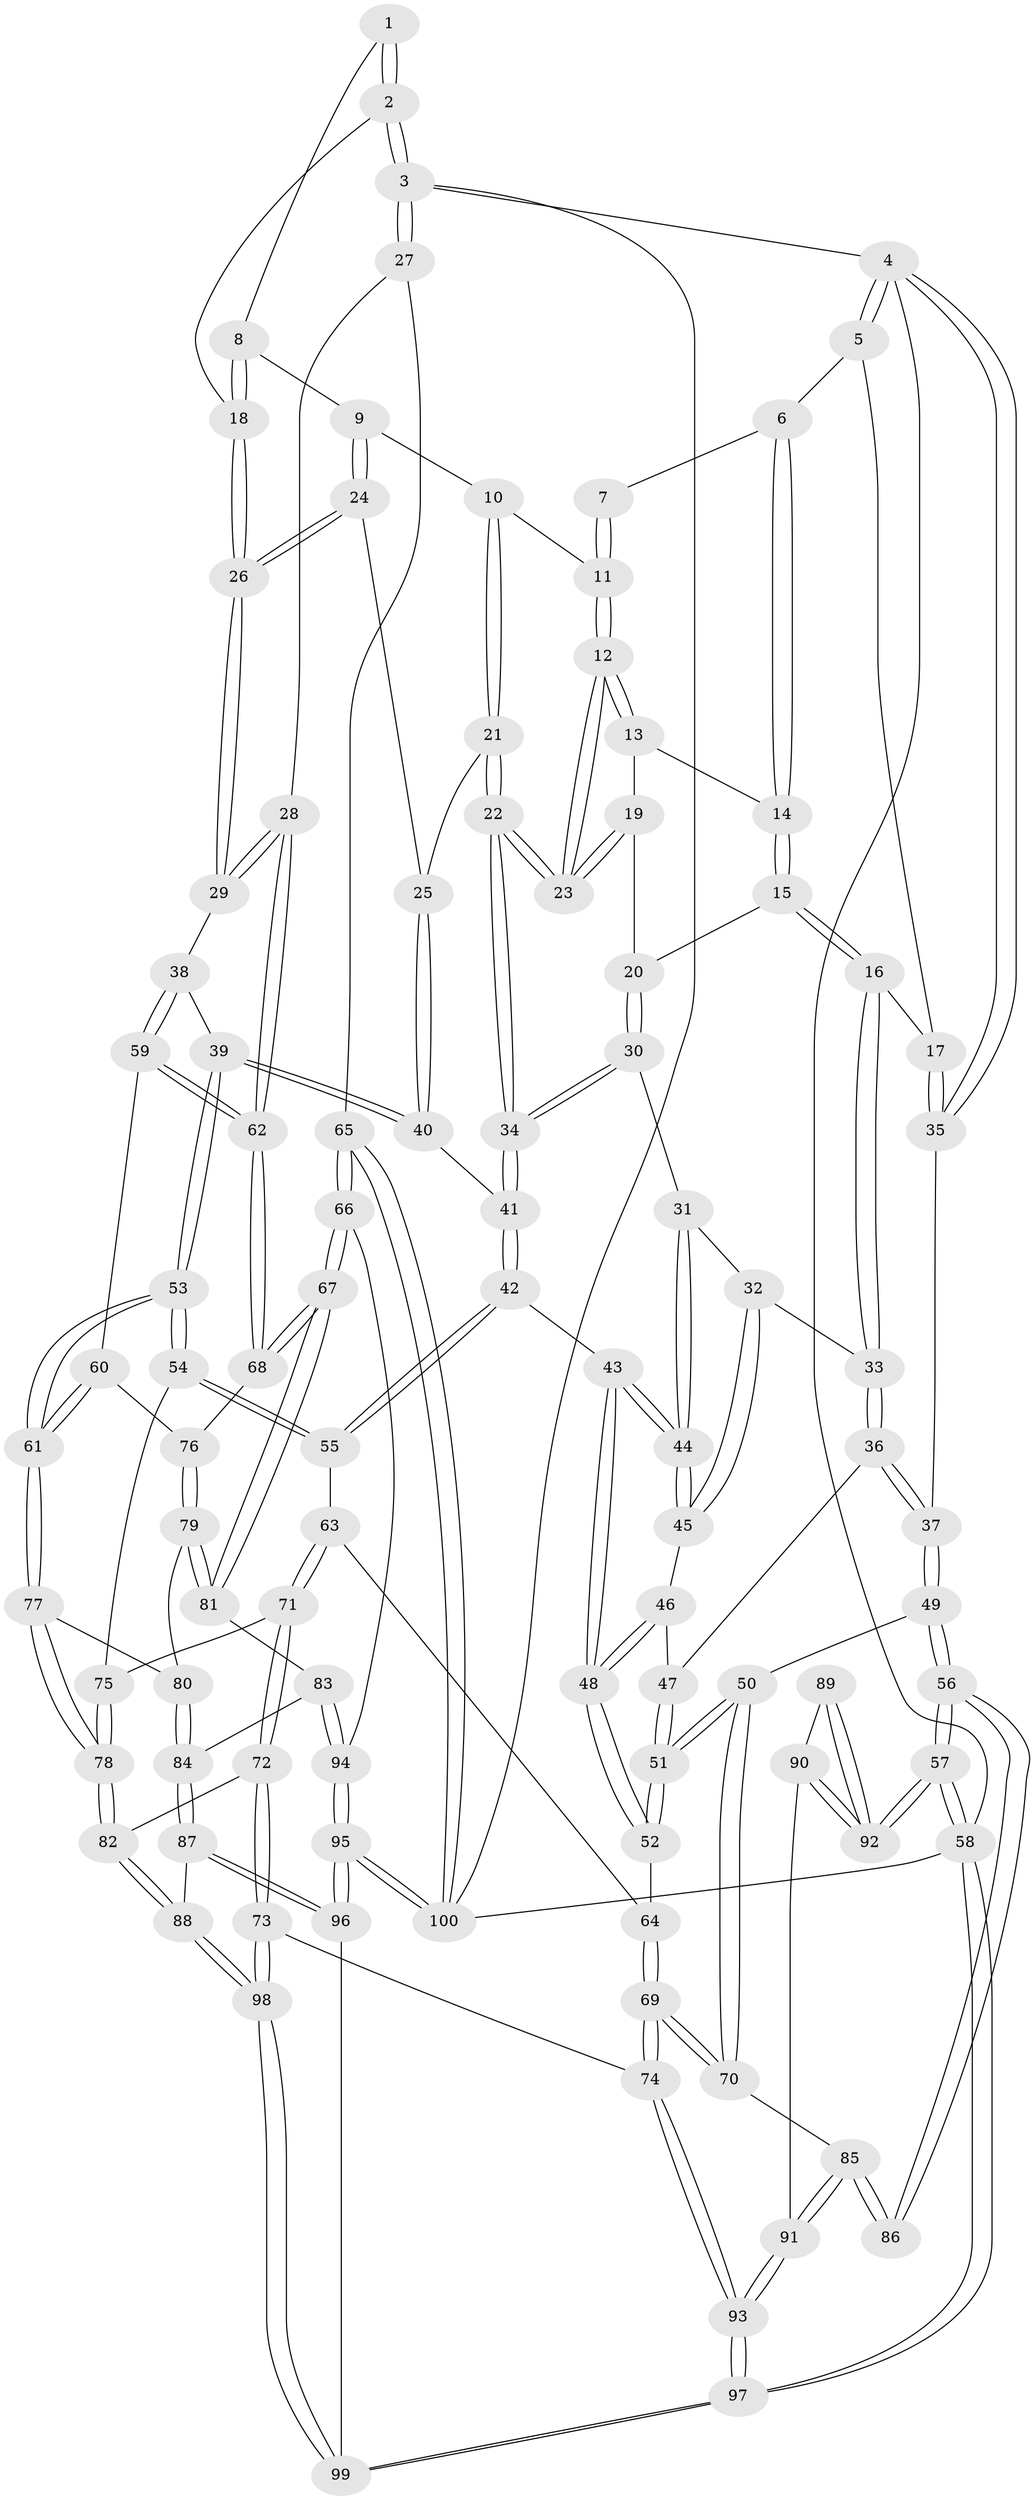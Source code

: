 // Generated by graph-tools (version 1.1) at 2025/51/03/09/25 03:51:05]
// undirected, 100 vertices, 247 edges
graph export_dot {
graph [start="1"]
  node [color=gray90,style=filled];
  1 [pos="+0.8326013506250308+0"];
  2 [pos="+1+0"];
  3 [pos="+1+0"];
  4 [pos="+0+0"];
  5 [pos="+0.26084404334148065+0"];
  6 [pos="+0.44908585807030876+0"];
  7 [pos="+0.46019300398870827+0"];
  8 [pos="+0.7928195245851113+0"];
  9 [pos="+0.7561192993771396+0.0606081789752562"];
  10 [pos="+0.7043155096333282+0.08131682417843647"];
  11 [pos="+0.6808284181473881+0.08375141127572663"];
  12 [pos="+0.6174381413944631+0.12066111583100832"];
  13 [pos="+0.4933749285549907+0.026817097923549964"];
  14 [pos="+0.4920459980418419+0.024634550306436298"];
  15 [pos="+0.39614380358491497+0.15611088688337155"];
  16 [pos="+0.22679017956329794+0.17604825099996066"];
  17 [pos="+0.21449583824713497+0.15642525403302004"];
  18 [pos="+0.9308028178388147+0.11231106948615112"];
  19 [pos="+0.5017757540758966+0.13753621109275319"];
  20 [pos="+0.46777293417070737+0.19928057331288887"];
  21 [pos="+0.6961808892457552+0.27401061586586767"];
  22 [pos="+0.6079657432212322+0.2987905859850068"];
  23 [pos="+0.6013054388334335+0.18418024787164688"];
  24 [pos="+0.8406053917777402+0.234419812432491"];
  25 [pos="+0.714250038383122+0.2730378237497789"];
  26 [pos="+0.9514417806122951+0.26815804261882076"];
  27 [pos="+1+0.35460368708756257"];
  28 [pos="+1+0.3538708548896526"];
  29 [pos="+1+0.3411214644564548"];
  30 [pos="+0.4996984754243401+0.27885038829186687"];
  31 [pos="+0.474271295114221+0.2878096293312259"];
  32 [pos="+0.28959708529950046+0.2884089602065412"];
  33 [pos="+0.24719989113967386+0.27374337437020746"];
  34 [pos="+0.6001009501562622+0.30699270636327397"];
  35 [pos="+0+0.20158635416670848"];
  36 [pos="+0.19740338259754714+0.3777586860298435"];
  37 [pos="+0+0.29429848408653686"];
  38 [pos="+0.8506223740229442+0.4740375846337539"];
  39 [pos="+0.8433656070475459+0.4744760824905403"];
  40 [pos="+0.7998046693381452+0.45002764480947943"];
  41 [pos="+0.6015150404043411+0.4006836069063845"];
  42 [pos="+0.559233984560964+0.500162036930708"];
  43 [pos="+0.4751703958306401+0.4800568741740846"];
  44 [pos="+0.41368613232296+0.42293145897544393"];
  45 [pos="+0.40650817390235133+0.42094120989947126"];
  46 [pos="+0.3609133217499476+0.4461051783570895"];
  47 [pos="+0.19731572307661427+0.39360191803436084"];
  48 [pos="+0.31214153145937373+0.5685007209160436"];
  49 [pos="+0+0.5915926803106657"];
  50 [pos="+0.16153126624314987+0.5720056168187052"];
  51 [pos="+0.1694496761802262+0.5653667749476807"];
  52 [pos="+0.2981696418414044+0.5811035709297381"];
  53 [pos="+0.6387094845352234+0.6291269747924649"];
  54 [pos="+0.5956191441071028+0.5874563576671248"];
  55 [pos="+0.5777192448536074+0.5668277381483724"];
  56 [pos="+0+0.7533025846752384"];
  57 [pos="+0+1"];
  58 [pos="+0+1"];
  59 [pos="+0.8703099232354321+0.6111719170179235"];
  60 [pos="+0.7740142883725248+0.6667181488661533"];
  61 [pos="+0.657169501842344+0.6824190167171102"];
  62 [pos="+0.920003691249366+0.6585184880891018"];
  63 [pos="+0.39794454934157675+0.6486187536002233"];
  64 [pos="+0.34832586568881635+0.6250975606900215"];
  65 [pos="+1+0.8053337199071838"];
  66 [pos="+1+0.7984440486247087"];
  67 [pos="+1+0.7916966458125936"];
  68 [pos="+0.9212212180263435+0.6615240499035746"];
  69 [pos="+0.28593039935099174+0.8421476929964863"];
  70 [pos="+0.19619592881903983+0.7953783588402014"];
  71 [pos="+0.4164641374459137+0.716356985000639"];
  72 [pos="+0.4079078950620173+0.8266667421409157"];
  73 [pos="+0.363928840012539+0.8576027219558838"];
  74 [pos="+0.3027809385171955+0.8556295698281432"];
  75 [pos="+0.47266092689151495+0.7095462460740339"];
  76 [pos="+0.8603504515586428+0.7231190557505316"];
  77 [pos="+0.6551847750364959+0.714214182822676"];
  78 [pos="+0.627844061708762+0.7863017975282454"];
  79 [pos="+0.8538034510350768+0.760678223086022"];
  80 [pos="+0.8053708860249705+0.7715279085124969"];
  81 [pos="+0.8621910358788325+0.7691091647815569"];
  82 [pos="+0.6180300341980081+0.8224359128940627"];
  83 [pos="+0.8715623492878397+0.88524255296544"];
  84 [pos="+0.809086040241647+0.8907965595011693"];
  85 [pos="+0.1630382774718874+0.8145724658686901"];
  86 [pos="+0.033801467978441+0.8185979208572414"];
  87 [pos="+0.7126326843943043+0.9326646103095412"];
  88 [pos="+0.6221009208372145+0.8336460656962541"];
  89 [pos="+0.04753077948584884+0.8717261990620141"];
  90 [pos="+0.10104544329300355+0.9313061678672897"];
  91 [pos="+0.12420614519756028+0.9262620787645697"];
  92 [pos="+0.050483482147742564+0.9521589534445909"];
  93 [pos="+0.21028775860228305+1"];
  94 [pos="+0.9117241889545258+0.8979922860804893"];
  95 [pos="+0.9101464381468922+1"];
  96 [pos="+0.7435653553002852+1"];
  97 [pos="+0.19204975081300918+1"];
  98 [pos="+0.4639242932476829+1"];
  99 [pos="+0.4666813876059062+1"];
  100 [pos="+1+1"];
  1 -- 2;
  1 -- 2;
  1 -- 8;
  2 -- 3;
  2 -- 3;
  2 -- 18;
  3 -- 4;
  3 -- 27;
  3 -- 27;
  3 -- 100;
  4 -- 5;
  4 -- 5;
  4 -- 35;
  4 -- 35;
  4 -- 58;
  5 -- 6;
  5 -- 17;
  6 -- 7;
  6 -- 14;
  6 -- 14;
  7 -- 11;
  7 -- 11;
  8 -- 9;
  8 -- 18;
  8 -- 18;
  9 -- 10;
  9 -- 24;
  9 -- 24;
  10 -- 11;
  10 -- 21;
  10 -- 21;
  11 -- 12;
  11 -- 12;
  12 -- 13;
  12 -- 13;
  12 -- 23;
  12 -- 23;
  13 -- 14;
  13 -- 19;
  14 -- 15;
  14 -- 15;
  15 -- 16;
  15 -- 16;
  15 -- 20;
  16 -- 17;
  16 -- 33;
  16 -- 33;
  17 -- 35;
  17 -- 35;
  18 -- 26;
  18 -- 26;
  19 -- 20;
  19 -- 23;
  19 -- 23;
  20 -- 30;
  20 -- 30;
  21 -- 22;
  21 -- 22;
  21 -- 25;
  22 -- 23;
  22 -- 23;
  22 -- 34;
  22 -- 34;
  24 -- 25;
  24 -- 26;
  24 -- 26;
  25 -- 40;
  25 -- 40;
  26 -- 29;
  26 -- 29;
  27 -- 28;
  27 -- 65;
  28 -- 29;
  28 -- 29;
  28 -- 62;
  28 -- 62;
  29 -- 38;
  30 -- 31;
  30 -- 34;
  30 -- 34;
  31 -- 32;
  31 -- 44;
  31 -- 44;
  32 -- 33;
  32 -- 45;
  32 -- 45;
  33 -- 36;
  33 -- 36;
  34 -- 41;
  34 -- 41;
  35 -- 37;
  36 -- 37;
  36 -- 37;
  36 -- 47;
  37 -- 49;
  37 -- 49;
  38 -- 39;
  38 -- 59;
  38 -- 59;
  39 -- 40;
  39 -- 40;
  39 -- 53;
  39 -- 53;
  40 -- 41;
  41 -- 42;
  41 -- 42;
  42 -- 43;
  42 -- 55;
  42 -- 55;
  43 -- 44;
  43 -- 44;
  43 -- 48;
  43 -- 48;
  44 -- 45;
  44 -- 45;
  45 -- 46;
  46 -- 47;
  46 -- 48;
  46 -- 48;
  47 -- 51;
  47 -- 51;
  48 -- 52;
  48 -- 52;
  49 -- 50;
  49 -- 56;
  49 -- 56;
  50 -- 51;
  50 -- 51;
  50 -- 70;
  50 -- 70;
  51 -- 52;
  51 -- 52;
  52 -- 64;
  53 -- 54;
  53 -- 54;
  53 -- 61;
  53 -- 61;
  54 -- 55;
  54 -- 55;
  54 -- 75;
  55 -- 63;
  56 -- 57;
  56 -- 57;
  56 -- 86;
  56 -- 86;
  57 -- 58;
  57 -- 58;
  57 -- 92;
  57 -- 92;
  58 -- 97;
  58 -- 97;
  58 -- 100;
  59 -- 60;
  59 -- 62;
  59 -- 62;
  60 -- 61;
  60 -- 61;
  60 -- 76;
  61 -- 77;
  61 -- 77;
  62 -- 68;
  62 -- 68;
  63 -- 64;
  63 -- 71;
  63 -- 71;
  64 -- 69;
  64 -- 69;
  65 -- 66;
  65 -- 66;
  65 -- 100;
  65 -- 100;
  66 -- 67;
  66 -- 67;
  66 -- 94;
  67 -- 68;
  67 -- 68;
  67 -- 81;
  67 -- 81;
  68 -- 76;
  69 -- 70;
  69 -- 70;
  69 -- 74;
  69 -- 74;
  70 -- 85;
  71 -- 72;
  71 -- 72;
  71 -- 75;
  72 -- 73;
  72 -- 73;
  72 -- 82;
  73 -- 74;
  73 -- 98;
  73 -- 98;
  74 -- 93;
  74 -- 93;
  75 -- 78;
  75 -- 78;
  76 -- 79;
  76 -- 79;
  77 -- 78;
  77 -- 78;
  77 -- 80;
  78 -- 82;
  78 -- 82;
  79 -- 80;
  79 -- 81;
  79 -- 81;
  80 -- 84;
  80 -- 84;
  81 -- 83;
  82 -- 88;
  82 -- 88;
  83 -- 84;
  83 -- 94;
  83 -- 94;
  84 -- 87;
  84 -- 87;
  85 -- 86;
  85 -- 86;
  85 -- 91;
  85 -- 91;
  87 -- 88;
  87 -- 96;
  87 -- 96;
  88 -- 98;
  88 -- 98;
  89 -- 90;
  89 -- 92;
  89 -- 92;
  90 -- 91;
  90 -- 92;
  90 -- 92;
  91 -- 93;
  91 -- 93;
  93 -- 97;
  93 -- 97;
  94 -- 95;
  94 -- 95;
  95 -- 96;
  95 -- 96;
  95 -- 100;
  95 -- 100;
  96 -- 99;
  97 -- 99;
  97 -- 99;
  98 -- 99;
  98 -- 99;
}
